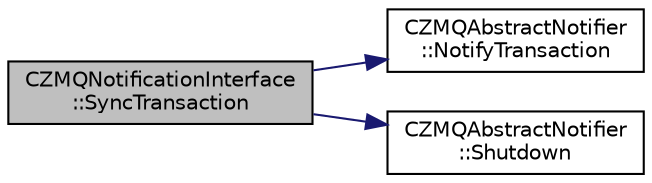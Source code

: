 digraph "CZMQNotificationInterface::SyncTransaction"
{
  edge [fontname="Helvetica",fontsize="10",labelfontname="Helvetica",labelfontsize="10"];
  node [fontname="Helvetica",fontsize="10",shape=record];
  rankdir="LR";
  Node22 [label="CZMQNotificationInterface\l::SyncTransaction",height=0.2,width=0.4,color="black", fillcolor="grey75", style="filled", fontcolor="black"];
  Node22 -> Node23 [color="midnightblue",fontsize="10",style="solid",fontname="Helvetica"];
  Node23 [label="CZMQAbstractNotifier\l::NotifyTransaction",height=0.2,width=0.4,color="black", fillcolor="white", style="filled",URL="$class_c_z_m_q_abstract_notifier.html#a91809065c7bf730a5f2144e2424b7d8f"];
  Node22 -> Node24 [color="midnightblue",fontsize="10",style="solid",fontname="Helvetica"];
  Node24 [label="CZMQAbstractNotifier\l::Shutdown",height=0.2,width=0.4,color="black", fillcolor="white", style="filled",URL="$class_c_z_m_q_abstract_notifier.html#a08713a9b91625eb86b400523fef3b2c6"];
}
